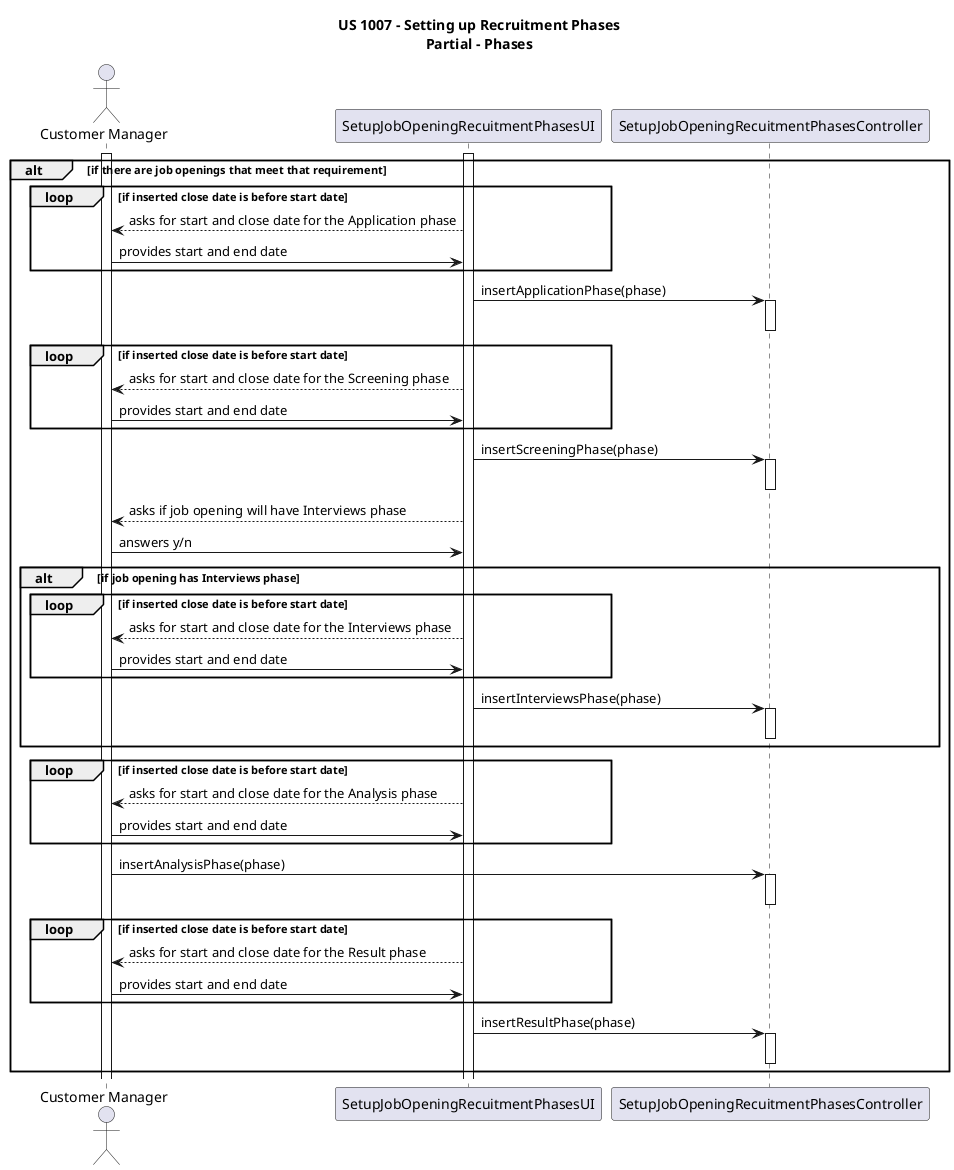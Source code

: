 @startuml
actor "Customer Manager" as User
participant SetupJobOpeningRecuitmentPhasesUI as UI
participant SetupJobOpeningRecuitmentPhasesController as CTRL

title US 1007 - Setting up Recruitment Phases\nPartial - Phases

activate User
activate UI

alt if there are job openings that meet that requirement

loop if inserted close date is before start date

UI --> User : asks for start and close date for the Application phase

User -> UI : provides start and end date

end loop

UI -> CTRL : insertApplicationPhase(phase)
activate CTRL
deactivate CTRL

loop if inserted close date is before start date

UI --> User : asks for start and close date for the Screening phase

User -> UI : provides start and end date

end loop

UI -> CTRL : insertScreeningPhase(phase)
activate CTRL
deactivate CTRL

UI --> User : asks if job opening will have Interviews phase

User -> UI : answers y/n

alt if job opening has Interviews phase

loop if inserted close date is before start date

UI --> User : asks for start and close date for the Interviews phase

User -> UI : provides start and end date

end loop

UI -> CTRL : insertInterviewsPhase(phase)
activate CTRL
deactivate CTRL

end alt

loop if inserted close date is before start date

UI --> User : asks for start and close date for the Analysis phase

User -> UI : provides start and end date

end loop

User -> CTRL : insertAnalysisPhase(phase)
activate CTRL
deactivate CTRL

loop if inserted close date is before start date

UI --> User : asks for start and close date for the Result phase

User -> UI : provides start and end date

end loop

UI -> CTRL : insertResultPhase(phase)
activate CTRL
deactivate CTRL

end alt

@enduml